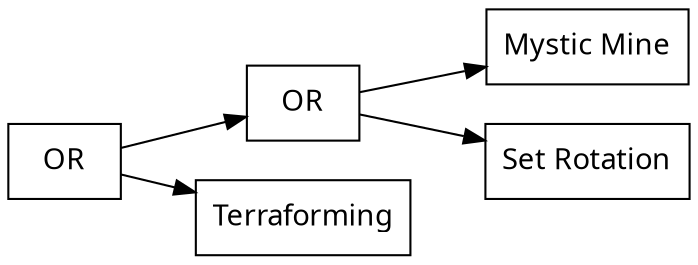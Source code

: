 digraph {
node [shape=record];
node [fontname=Sans];charset="UTF-8" splines=true splines=spline rankdir =LR
90[label="OR"];
90->88;
90->89;
88[label="OR"];
88->86;
88->87;
89[label="Terraforming"];
86[label="Mystic Mine"];
87[label="Set Rotation"];
}
